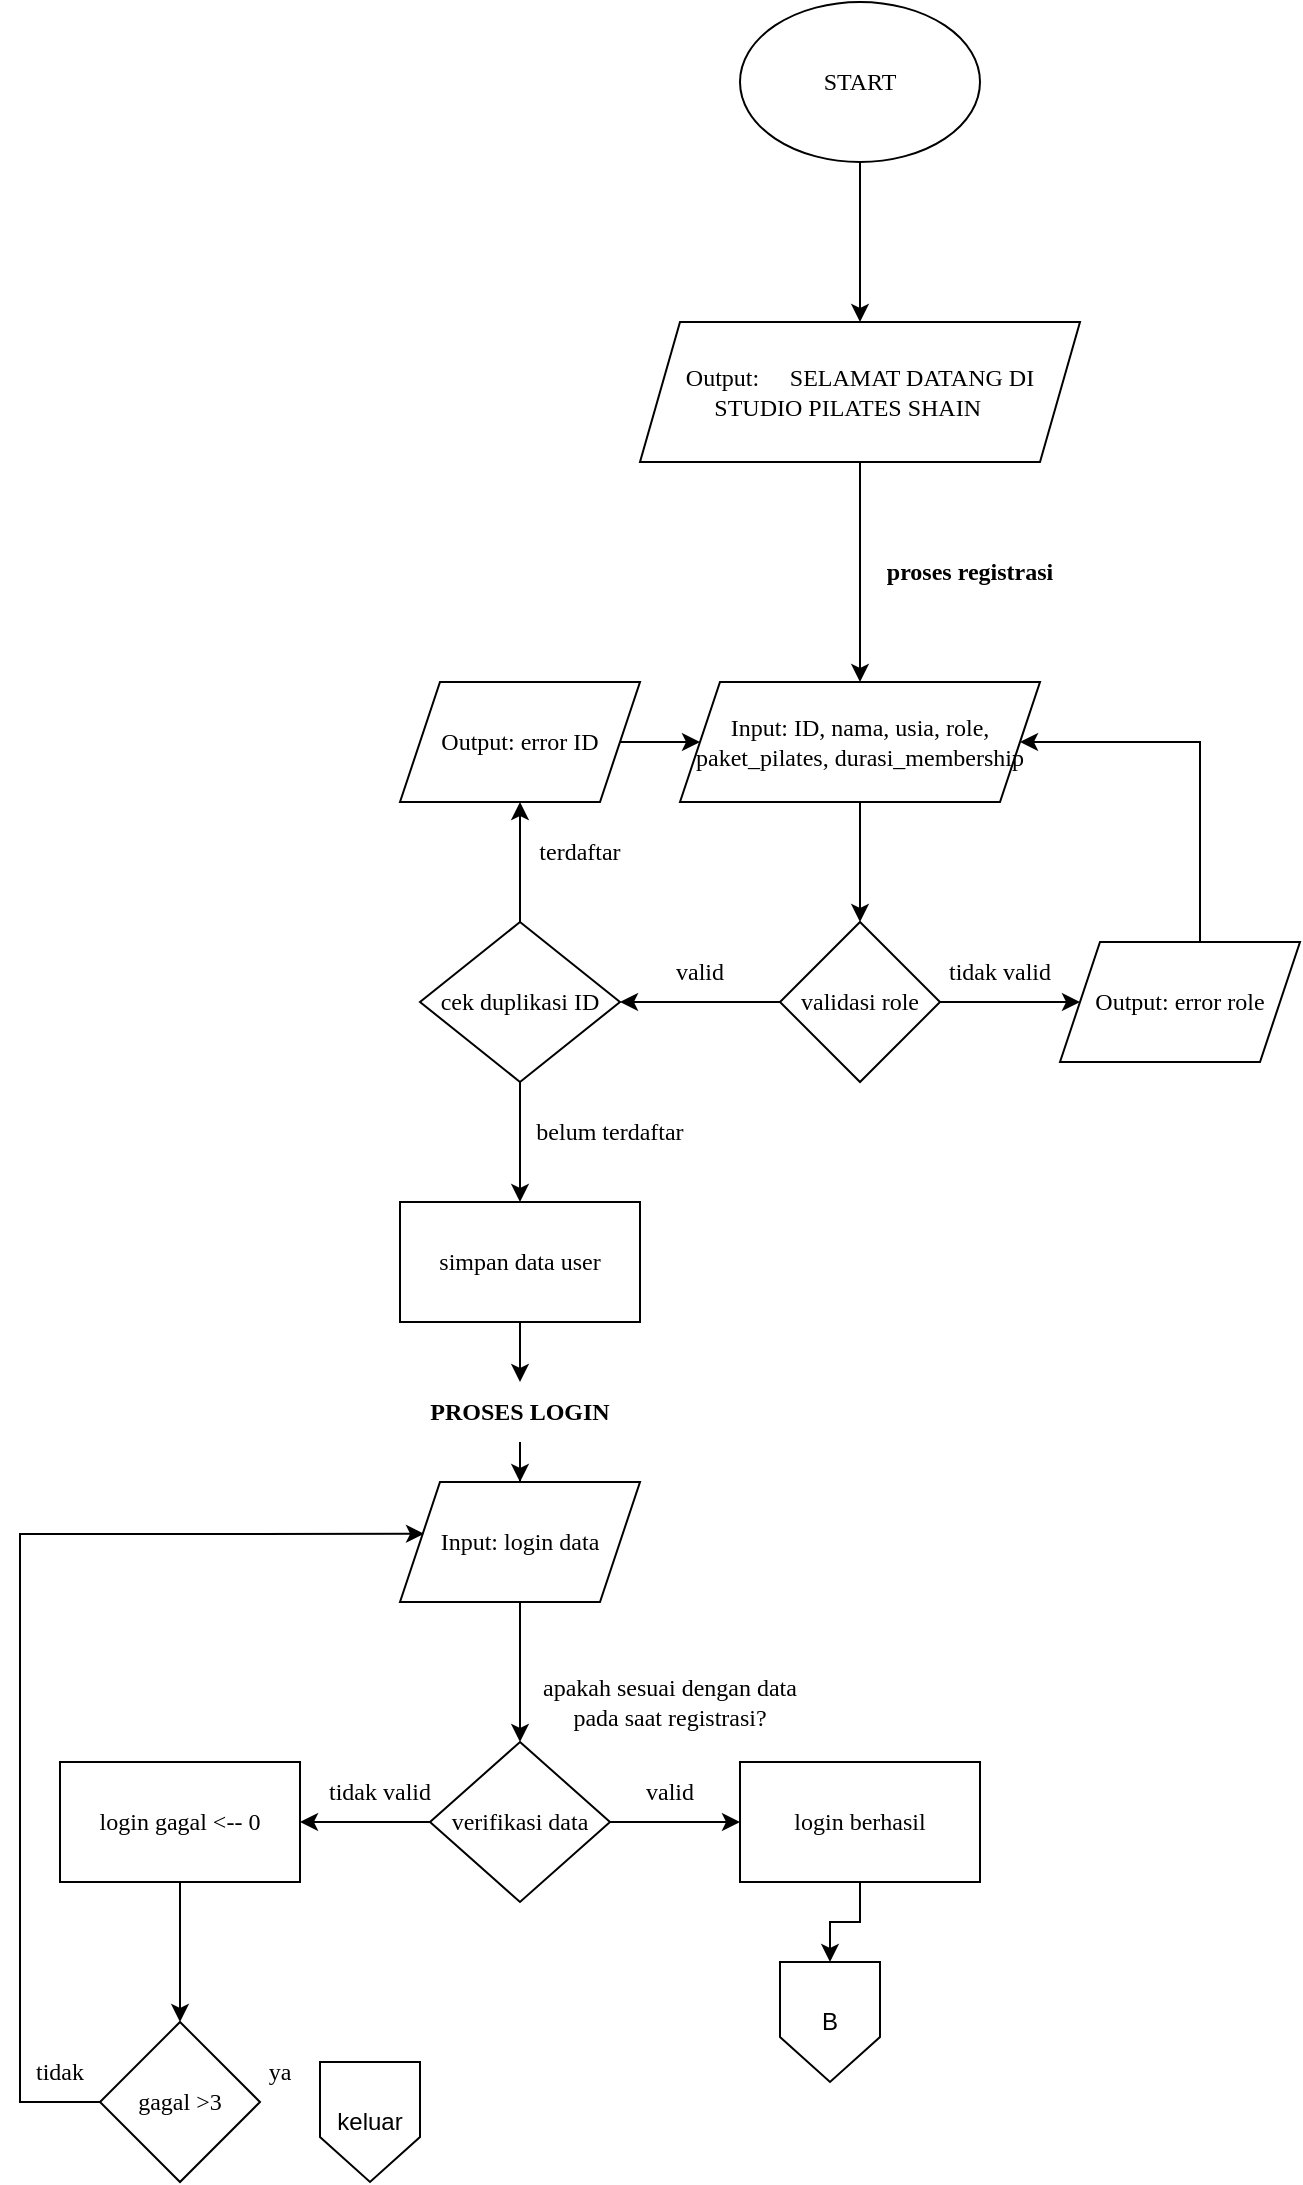 <mxfile version="28.2.7" pages="2">
  <diagram name="Page-1" id="UOSIjp7K4uP9DSoA0qhd">
    <mxGraphModel dx="2453" dy="863" grid="1" gridSize="10" guides="1" tooltips="1" connect="1" arrows="1" fold="1" page="1" pageScale="1" pageWidth="850" pageHeight="1100" background="light-dark(#FFFFFF,#331A00)" math="0" shadow="0">
      <root>
        <mxCell id="0" />
        <mxCell id="1" parent="0" />
        <mxCell id="_UVi4QB_z25jc4BdXbdF-3" value="" style="edgeStyle=orthogonalEdgeStyle;rounded=0;orthogonalLoop=1;jettySize=auto;html=1;fontFamily=Times New Roman;" parent="1" source="_UVi4QB_z25jc4BdXbdF-1" target="_UVi4QB_z25jc4BdXbdF-2" edge="1">
          <mxGeometry relative="1" as="geometry" />
        </mxCell>
        <mxCell id="_UVi4QB_z25jc4BdXbdF-1" value="START" style="ellipse;whiteSpace=wrap;html=1;fontFamily=Times New Roman;" parent="1" vertex="1">
          <mxGeometry x="360" y="30" width="120" height="80" as="geometry" />
        </mxCell>
        <mxCell id="_UVi4QB_z25jc4BdXbdF-5" value="" style="edgeStyle=orthogonalEdgeStyle;rounded=0;orthogonalLoop=1;jettySize=auto;html=1;entryX=0.5;entryY=0;entryDx=0;entryDy=0;fontFamily=Times New Roman;" parent="1" source="_UVi4QB_z25jc4BdXbdF-2" target="_UVi4QB_z25jc4BdXbdF-6" edge="1">
          <mxGeometry relative="1" as="geometry">
            <mxPoint x="420" y="290" as="targetPoint" />
          </mxGeometry>
        </mxCell>
        <mxCell id="_UVi4QB_z25jc4BdXbdF-2" value="Output:&amp;nbsp;🎀 SELAMAT DATANG DI STUDIO PILATES SHAIN 🎀" style="shape=parallelogram;perimeter=parallelogramPerimeter;whiteSpace=wrap;html=1;fixedSize=1;fontFamily=Times New Roman;" parent="1" vertex="1">
          <mxGeometry x="310" y="190" width="220" height="70" as="geometry" />
        </mxCell>
        <mxCell id="_UVi4QB_z25jc4BdXbdF-9" value="" style="edgeStyle=orthogonalEdgeStyle;rounded=0;orthogonalLoop=1;jettySize=auto;html=1;fontFamily=Times New Roman;" parent="1" source="_UVi4QB_z25jc4BdXbdF-6" target="_UVi4QB_z25jc4BdXbdF-8" edge="1">
          <mxGeometry relative="1" as="geometry" />
        </mxCell>
        <mxCell id="_UVi4QB_z25jc4BdXbdF-6" value="Input: ID, nama, usia, role, paket_pilates, durasi_membership" style="shape=parallelogram;perimeter=parallelogramPerimeter;whiteSpace=wrap;html=1;fixedSize=1;fontFamily=Times New Roman;" parent="1" vertex="1">
          <mxGeometry x="330" y="370" width="180" height="60" as="geometry" />
        </mxCell>
        <mxCell id="_UVi4QB_z25jc4BdXbdF-11" value="" style="edgeStyle=orthogonalEdgeStyle;rounded=0;orthogonalLoop=1;jettySize=auto;html=1;fontFamily=Times New Roman;" parent="1" source="_UVi4QB_z25jc4BdXbdF-8" target="_UVi4QB_z25jc4BdXbdF-10" edge="1">
          <mxGeometry relative="1" as="geometry" />
        </mxCell>
        <mxCell id="_UVi4QB_z25jc4BdXbdF-13" value="" style="edgeStyle=orthogonalEdgeStyle;rounded=0;orthogonalLoop=1;jettySize=auto;html=1;fontFamily=Times New Roman;" parent="1" source="_UVi4QB_z25jc4BdXbdF-8" edge="1">
          <mxGeometry relative="1" as="geometry">
            <mxPoint x="530" y="530" as="targetPoint" />
          </mxGeometry>
        </mxCell>
        <mxCell id="_UVi4QB_z25jc4BdXbdF-8" value="validasi role" style="rhombus;whiteSpace=wrap;html=1;fontFamily=Times New Roman;" parent="1" vertex="1">
          <mxGeometry x="380" y="490" width="80" height="80" as="geometry" />
        </mxCell>
        <mxCell id="_UVi4QB_z25jc4BdXbdF-19" value="" style="edgeStyle=orthogonalEdgeStyle;rounded=0;orthogonalLoop=1;jettySize=auto;html=1;fontFamily=Times New Roman;" parent="1" source="_UVi4QB_z25jc4BdXbdF-10" target="_UVi4QB_z25jc4BdXbdF-18" edge="1">
          <mxGeometry relative="1" as="geometry" />
        </mxCell>
        <mxCell id="_UVi4QB_z25jc4BdXbdF-31" value="" style="edgeStyle=orthogonalEdgeStyle;rounded=0;orthogonalLoop=1;jettySize=auto;html=1;fontFamily=Times New Roman;" parent="1" source="_UVi4QB_z25jc4BdXbdF-10" target="_UVi4QB_z25jc4BdXbdF-25" edge="1">
          <mxGeometry relative="1" as="geometry" />
        </mxCell>
        <mxCell id="_UVi4QB_z25jc4BdXbdF-10" value="cek duplikasi ID" style="rhombus;whiteSpace=wrap;html=1;fontFamily=Times New Roman;" parent="1" vertex="1">
          <mxGeometry x="200" y="490" width="100" height="80" as="geometry" />
        </mxCell>
        <mxCell id="_UVi4QB_z25jc4BdXbdF-14" value="tidak valid" style="text;html=1;whiteSpace=wrap;strokeColor=none;fillColor=none;align=center;verticalAlign=middle;rounded=0;fontFamily=Times New Roman;" parent="1" vertex="1">
          <mxGeometry x="460" y="500" width="60" height="30" as="geometry" />
        </mxCell>
        <mxCell id="_UVi4QB_z25jc4BdXbdF-15" value="Output: error role" style="shape=parallelogram;perimeter=parallelogramPerimeter;whiteSpace=wrap;html=1;fixedSize=1;fontFamily=Times New Roman;" parent="1" vertex="1">
          <mxGeometry x="520" y="500" width="120" height="60" as="geometry" />
        </mxCell>
        <mxCell id="_UVi4QB_z25jc4BdXbdF-17" value="valid" style="text;html=1;whiteSpace=wrap;strokeColor=none;fillColor=none;align=center;verticalAlign=middle;rounded=0;fontFamily=Times New Roman;" parent="1" vertex="1">
          <mxGeometry x="310" y="500" width="60" height="30" as="geometry" />
        </mxCell>
        <mxCell id="_UVi4QB_z25jc4BdXbdF-26" value="" style="edgeStyle=orthogonalEdgeStyle;rounded=0;orthogonalLoop=1;jettySize=auto;html=1;fontFamily=Times New Roman;" parent="1" source="_UVi4QB_z25jc4BdXbdF-18" target="_UVi4QB_z25jc4BdXbdF-6" edge="1">
          <mxGeometry relative="1" as="geometry" />
        </mxCell>
        <mxCell id="_UVi4QB_z25jc4BdXbdF-18" value="Output: error ID" style="shape=parallelogram;perimeter=parallelogramPerimeter;whiteSpace=wrap;html=1;fixedSize=1;fontFamily=Times New Roman;" parent="1" vertex="1">
          <mxGeometry x="190" y="370" width="120" height="60" as="geometry" />
        </mxCell>
        <mxCell id="_UVi4QB_z25jc4BdXbdF-20" value="terdaftar" style="text;html=1;whiteSpace=wrap;strokeColor=none;fillColor=none;align=center;verticalAlign=middle;rounded=0;fontFamily=Times New Roman;" parent="1" vertex="1">
          <mxGeometry x="250" y="440" width="60" height="30" as="geometry" />
        </mxCell>
        <mxCell id="_UVi4QB_z25jc4BdXbdF-23" value="belum terdaftar" style="text;html=1;whiteSpace=wrap;strokeColor=none;fillColor=none;align=center;verticalAlign=middle;rounded=0;fontFamily=Times New Roman;" parent="1" vertex="1">
          <mxGeometry x="250" y="580" width="90" height="30" as="geometry" />
        </mxCell>
        <mxCell id="_UVi4QB_z25jc4BdXbdF-33" value="" style="edgeStyle=orthogonalEdgeStyle;rounded=0;orthogonalLoop=1;jettySize=auto;html=1;fontFamily=Times New Roman;" parent="1" source="_UVi4QB_z25jc4BdXbdF-34" target="_UVi4QB_z25jc4BdXbdF-32" edge="1">
          <mxGeometry relative="1" as="geometry" />
        </mxCell>
        <mxCell id="_UVi4QB_z25jc4BdXbdF-25" value="simpan data user" style="rounded=0;whiteSpace=wrap;html=1;fontFamily=Times New Roman;" parent="1" vertex="1">
          <mxGeometry x="190" y="630" width="120" height="60" as="geometry" />
        </mxCell>
        <mxCell id="_UVi4QB_z25jc4BdXbdF-27" value="" style="endArrow=classic;html=1;rounded=0;entryX=1;entryY=0.5;entryDx=0;entryDy=0;fontFamily=Times New Roman;" parent="1" target="_UVi4QB_z25jc4BdXbdF-6" edge="1">
          <mxGeometry width="50" height="50" relative="1" as="geometry">
            <mxPoint x="590" y="500" as="sourcePoint" />
            <mxPoint x="510" y="400" as="targetPoint" />
            <Array as="points">
              <mxPoint x="590" y="400" />
            </Array>
          </mxGeometry>
        </mxCell>
        <mxCell id="_UVi4QB_z25jc4BdXbdF-28" value="&lt;b&gt;proses registrasi&lt;/b&gt;" style="text;html=1;whiteSpace=wrap;strokeColor=none;fillColor=none;align=center;verticalAlign=middle;rounded=0;fontFamily=Times New Roman;" parent="1" vertex="1">
          <mxGeometry x="425" y="300" width="100" height="30" as="geometry" />
        </mxCell>
        <mxCell id="_UVi4QB_z25jc4BdXbdF-37" value="" style="edgeStyle=orthogonalEdgeStyle;rounded=0;orthogonalLoop=1;jettySize=auto;html=1;fontFamily=Times New Roman;" parent="1" source="_UVi4QB_z25jc4BdXbdF-32" target="_UVi4QB_z25jc4BdXbdF-36" edge="1">
          <mxGeometry relative="1" as="geometry" />
        </mxCell>
        <mxCell id="_UVi4QB_z25jc4BdXbdF-32" value="Input: login data" style="shape=parallelogram;perimeter=parallelogramPerimeter;whiteSpace=wrap;html=1;fixedSize=1;rounded=0;fontFamily=Times New Roman;" parent="1" vertex="1">
          <mxGeometry x="190" y="770" width="120" height="60" as="geometry" />
        </mxCell>
        <mxCell id="_UVi4QB_z25jc4BdXbdF-35" value="" style="edgeStyle=orthogonalEdgeStyle;rounded=0;orthogonalLoop=1;jettySize=auto;html=1;fontFamily=Times New Roman;" parent="1" source="_UVi4QB_z25jc4BdXbdF-25" target="_UVi4QB_z25jc4BdXbdF-34" edge="1">
          <mxGeometry relative="1" as="geometry">
            <mxPoint x="250" y="690" as="sourcePoint" />
            <mxPoint x="250" y="770" as="targetPoint" />
          </mxGeometry>
        </mxCell>
        <mxCell id="_UVi4QB_z25jc4BdXbdF-34" value="&lt;b&gt;PROSES LOGIN&lt;/b&gt;" style="text;html=1;whiteSpace=wrap;strokeColor=none;fillColor=none;align=center;verticalAlign=middle;rounded=0;fontFamily=Times New Roman;" parent="1" vertex="1">
          <mxGeometry x="200" y="720" width="100" height="30" as="geometry" />
        </mxCell>
        <mxCell id="_UVi4QB_z25jc4BdXbdF-40" value="" style="edgeStyle=orthogonalEdgeStyle;rounded=0;orthogonalLoop=1;jettySize=auto;html=1;fontFamily=Times New Roman;" parent="1" source="_UVi4QB_z25jc4BdXbdF-36" target="_UVi4QB_z25jc4BdXbdF-39" edge="1">
          <mxGeometry relative="1" as="geometry" />
        </mxCell>
        <mxCell id="_UVi4QB_z25jc4BdXbdF-43" value="" style="edgeStyle=orthogonalEdgeStyle;rounded=0;orthogonalLoop=1;jettySize=auto;html=1;fontFamily=Times New Roman;" parent="1" source="_UVi4QB_z25jc4BdXbdF-36" target="_UVi4QB_z25jc4BdXbdF-42" edge="1">
          <mxGeometry relative="1" as="geometry" />
        </mxCell>
        <mxCell id="_UVi4QB_z25jc4BdXbdF-36" value="verifikasi data" style="rhombus;whiteSpace=wrap;html=1;rounded=0;fontFamily=Times New Roman;" parent="1" vertex="1">
          <mxGeometry x="205" y="900" width="90" height="80" as="geometry" />
        </mxCell>
        <mxCell id="_UVi4QB_z25jc4BdXbdF-38" value="apakah sesuai dengan data pada saat registrasi?" style="text;html=1;whiteSpace=wrap;strokeColor=none;fillColor=none;align=center;verticalAlign=middle;rounded=0;fontFamily=Times New Roman;" parent="1" vertex="1">
          <mxGeometry x="250" y="880" width="150" as="geometry" />
        </mxCell>
        <mxCell id="_UVi4QB_z25jc4BdXbdF-46" value="" style="edgeStyle=orthogonalEdgeStyle;rounded=0;orthogonalLoop=1;jettySize=auto;html=1;fontFamily=Times New Roman;" parent="1" source="_UVi4QB_z25jc4BdXbdF-39" target="_UVi4QB_z25jc4BdXbdF-45" edge="1">
          <mxGeometry relative="1" as="geometry" />
        </mxCell>
        <mxCell id="_UVi4QB_z25jc4BdXbdF-39" value="&lt;span style=&quot;font-weight: normal;&quot;&gt;login gagal &amp;lt;-- 0&lt;/span&gt;" style="whiteSpace=wrap;html=1;rounded=0;fontStyle=1;fontFamily=Times New Roman;" parent="1" vertex="1">
          <mxGeometry x="20" y="910" width="120" height="60" as="geometry" />
        </mxCell>
        <mxCell id="_UVi4QB_z25jc4BdXbdF-41" value="tidak valid" style="text;html=1;whiteSpace=wrap;strokeColor=none;fillColor=none;align=center;verticalAlign=middle;rounded=0;fontFamily=Times New Roman;" parent="1" vertex="1">
          <mxGeometry x="150" y="910" width="60" height="30" as="geometry" />
        </mxCell>
        <mxCell id="yNU53W-_qFrfd9jEF_dn-2" value="" style="edgeStyle=orthogonalEdgeStyle;rounded=0;orthogonalLoop=1;jettySize=auto;html=1;" edge="1" parent="1" source="_UVi4QB_z25jc4BdXbdF-42" target="yNU53W-_qFrfd9jEF_dn-1">
          <mxGeometry relative="1" as="geometry" />
        </mxCell>
        <mxCell id="_UVi4QB_z25jc4BdXbdF-42" value="login berhasil" style="whiteSpace=wrap;html=1;rounded=0;fontFamily=Times New Roman;" parent="1" vertex="1">
          <mxGeometry x="360" y="910" width="120" height="60" as="geometry" />
        </mxCell>
        <mxCell id="_UVi4QB_z25jc4BdXbdF-44" value="valid" style="text;html=1;whiteSpace=wrap;strokeColor=none;fillColor=none;align=center;verticalAlign=middle;rounded=0;fontFamily=Times New Roman;" parent="1" vertex="1">
          <mxGeometry x="295" y="910" width="60" height="30" as="geometry" />
        </mxCell>
        <mxCell id="_UVi4QB_z25jc4BdXbdF-45" value="&lt;span style=&quot;font-weight: normal;&quot;&gt;gagal &amp;gt;3&lt;/span&gt;" style="rhombus;whiteSpace=wrap;html=1;rounded=0;fontStyle=1;fontFamily=Times New Roman;" parent="1" vertex="1">
          <mxGeometry x="40" y="1040" width="80" height="80" as="geometry" />
        </mxCell>
        <mxCell id="_UVi4QB_z25jc4BdXbdF-47" value="" style="endArrow=classic;html=1;rounded=0;entryX=0.1;entryY=0.432;entryDx=0;entryDy=0;entryPerimeter=0;fontFamily=Times New Roman;" parent="1" target="_UVi4QB_z25jc4BdXbdF-32" edge="1">
          <mxGeometry width="50" height="50" relative="1" as="geometry">
            <mxPoint x="40" y="1080" as="sourcePoint" />
            <mxPoint y="780" as="targetPoint" />
            <Array as="points">
              <mxPoint y="1080" />
              <mxPoint y="796" />
            </Array>
          </mxGeometry>
        </mxCell>
        <mxCell id="_UVi4QB_z25jc4BdXbdF-48" value="tidak" style="text;html=1;whiteSpace=wrap;strokeColor=none;fillColor=none;align=center;verticalAlign=middle;rounded=0;fontFamily=Times New Roman;" parent="1" vertex="1">
          <mxGeometry x="-10" y="1050" width="60" height="30" as="geometry" />
        </mxCell>
        <mxCell id="_UVi4QB_z25jc4BdXbdF-51" value="ya" style="text;html=1;whiteSpace=wrap;strokeColor=none;fillColor=none;align=center;verticalAlign=middle;rounded=0;fontFamily=Times New Roman;" parent="1" vertex="1">
          <mxGeometry x="100" y="1050" width="60" height="30" as="geometry" />
        </mxCell>
        <mxCell id="7OMZQ1kcnW1KSef6ZM5m-1" value="keluar" style="shape=offPageConnector;whiteSpace=wrap;html=1;" vertex="1" parent="1">
          <mxGeometry x="150" y="1060" width="50" height="60" as="geometry" />
        </mxCell>
        <mxCell id="yNU53W-_qFrfd9jEF_dn-1" value="B" style="shape=offPageConnector;whiteSpace=wrap;html=1;" vertex="1" parent="1">
          <mxGeometry x="380" y="1010" width="50" height="60" as="geometry" />
        </mxCell>
      </root>
    </mxGraphModel>
  </diagram>
  <diagram id="3-0cWu0rQvTDIbQ-N3d6" name="Page-2">
    <mxGraphModel dx="2239" dy="748" grid="1" gridSize="10" guides="1" tooltips="1" connect="1" arrows="1" fold="1" page="1" pageScale="1" pageWidth="850" pageHeight="1100" math="0" shadow="0">
      <root>
        <mxCell id="0" />
        <mxCell id="1" parent="0" />
        <mxCell id="qPhjJoCZ6RBSji9uzUYa-46" value="" style="edgeStyle=orthogonalEdgeStyle;rounded=0;orthogonalLoop=1;jettySize=auto;html=1;" edge="1" parent="1" source="NKUsI6eUI9_uSNX62Wu7-1" target="qPhjJoCZ6RBSji9uzUYa-4">
          <mxGeometry relative="1" as="geometry" />
        </mxCell>
        <mxCell id="NKUsI6eUI9_uSNX62Wu7-1" value="B" style="shape=offPageConnector;whiteSpace=wrap;html=1;" vertex="1" parent="1">
          <mxGeometry x="415" y="20" width="50" height="60" as="geometry" />
        </mxCell>
        <mxCell id="qPhjJoCZ6RBSji9uzUYa-1" value="" style="edgeStyle=orthogonalEdgeStyle;rounded=0;orthogonalLoop=1;jettySize=auto;html=1;fontFamily=Times New Roman;" edge="1" parent="1">
          <mxGeometry relative="1" as="geometry">
            <mxPoint x="140" y="80" as="sourcePoint" />
            <mxPoint x="170" y="80" as="targetPoint" />
          </mxGeometry>
        </mxCell>
        <mxCell id="qPhjJoCZ6RBSji9uzUYa-2" value="" style="edgeStyle=orthogonalEdgeStyle;rounded=0;orthogonalLoop=1;jettySize=auto;html=1;fontFamily=Times New Roman;" edge="1" parent="1" source="qPhjJoCZ6RBSji9uzUYa-4" target="qPhjJoCZ6RBSji9uzUYa-5">
          <mxGeometry relative="1" as="geometry" />
        </mxCell>
        <mxCell id="qPhjJoCZ6RBSji9uzUYa-3" value="" style="edgeStyle=orthogonalEdgeStyle;rounded=0;orthogonalLoop=1;jettySize=auto;html=1;fontFamily=Times New Roman;" edge="1" parent="1" source="qPhjJoCZ6RBSji9uzUYa-4" target="qPhjJoCZ6RBSji9uzUYa-10">
          <mxGeometry relative="1" as="geometry" />
        </mxCell>
        <mxCell id="qPhjJoCZ6RBSji9uzUYa-4" value="role suer" style="rhombus;whiteSpace=wrap;html=1;rounded=0;fontFamily=Times New Roman;" vertex="1" parent="1">
          <mxGeometry x="400" y="140" width="80" height="80" as="geometry" />
        </mxCell>
        <mxCell id="qPhjJoCZ6RBSji9uzUYa-5" value="Output:&amp;nbsp;🎀 SELAMAT DATANG MEMBER PILATES SHAIN 🎀" style="shape=parallelogram;perimeter=parallelogramPerimeter;whiteSpace=wrap;html=1;fixedSize=1;rounded=0;fontFamily=Times New Roman;" vertex="1" parent="1">
          <mxGeometry x="540" y="150" width="210" height="60" as="geometry" />
        </mxCell>
        <mxCell id="qPhjJoCZ6RBSji9uzUYa-6" value="&lt;b&gt;member&lt;/b&gt;" style="text;html=1;whiteSpace=wrap;strokeColor=none;fillColor=none;align=center;verticalAlign=middle;rounded=0;fontFamily=Times New Roman;" vertex="1" parent="1">
          <mxGeometry x="485" y="150" width="60" height="30" as="geometry" />
        </mxCell>
        <mxCell id="qPhjJoCZ6RBSji9uzUYa-7" value="END" style="ellipse;whiteSpace=wrap;html=1;fontFamily=Times New Roman;" vertex="1" parent="1">
          <mxGeometry x="390" y="700" width="120" height="80" as="geometry" />
        </mxCell>
        <mxCell id="qPhjJoCZ6RBSji9uzUYa-8" value="" style="endArrow=classic;html=1;rounded=0;entryX=1;entryY=0.5;entryDx=0;entryDy=0;fontFamily=Times New Roman;" edge="1" parent="1" target="qPhjJoCZ6RBSji9uzUYa-7">
          <mxGeometry width="50" height="50" relative="1" as="geometry">
            <mxPoint x="640" y="200" as="sourcePoint" />
            <mxPoint x="640" y="450" as="targetPoint" />
            <Array as="points">
              <mxPoint x="640" y="430" />
              <mxPoint x="640" y="740" />
            </Array>
          </mxGeometry>
        </mxCell>
        <mxCell id="qPhjJoCZ6RBSji9uzUYa-9" value="" style="edgeStyle=orthogonalEdgeStyle;rounded=0;orthogonalLoop=1;jettySize=auto;html=1;fontFamily=Times New Roman;" edge="1" parent="1" source="qPhjJoCZ6RBSji9uzUYa-10" target="qPhjJoCZ6RBSji9uzUYa-13">
          <mxGeometry relative="1" as="geometry" />
        </mxCell>
        <mxCell id="qPhjJoCZ6RBSji9uzUYa-10" value="Output: menu admin" style="shape=parallelogram;perimeter=parallelogramPerimeter;whiteSpace=wrap;html=1;fixedSize=1;rounded=0;fontFamily=Times New Roman;" vertex="1" parent="1">
          <mxGeometry x="200" y="150" width="140" height="60" as="geometry" />
        </mxCell>
        <mxCell id="qPhjJoCZ6RBSji9uzUYa-11" value="&lt;b&gt;admin&lt;/b&gt;" style="text;html=1;whiteSpace=wrap;strokeColor=none;fillColor=none;align=center;verticalAlign=middle;rounded=0;fontFamily=Times New Roman;" vertex="1" parent="1">
          <mxGeometry x="340" y="150" width="60" height="30" as="geometry" />
        </mxCell>
        <mxCell id="qPhjJoCZ6RBSji9uzUYa-12" value="" style="edgeStyle=orthogonalEdgeStyle;rounded=0;orthogonalLoop=1;jettySize=auto;html=1;fontFamily=Times New Roman;" edge="1" parent="1" source="qPhjJoCZ6RBSji9uzUYa-13" target="qPhjJoCZ6RBSji9uzUYa-15">
          <mxGeometry relative="1" as="geometry" />
        </mxCell>
        <mxCell id="qPhjJoCZ6RBSji9uzUYa-13" value="Input: pilihan menu" style="shape=parallelogram;perimeter=parallelogramPerimeter;whiteSpace=wrap;html=1;fixedSize=1;rounded=0;fontFamily=Times New Roman;" vertex="1" parent="1">
          <mxGeometry x="10" y="150" width="130" height="60" as="geometry" />
        </mxCell>
        <mxCell id="qPhjJoCZ6RBSji9uzUYa-14" value="" style="edgeStyle=orthogonalEdgeStyle;rounded=0;orthogonalLoop=1;jettySize=auto;html=1;fontFamily=Times New Roman;" edge="1" parent="1" source="qPhjJoCZ6RBSji9uzUYa-15" target="qPhjJoCZ6RBSji9uzUYa-16">
          <mxGeometry relative="1" as="geometry" />
        </mxCell>
        <mxCell id="qPhjJoCZ6RBSji9uzUYa-15" value="Output: 1. tambah data" style="shape=parallelogram;perimeter=parallelogramPerimeter;whiteSpace=wrap;html=1;fixedSize=1;rounded=0;fontFamily=Times New Roman;" vertex="1" parent="1">
          <mxGeometry x="-218.75" y="150" width="155" height="60" as="geometry" />
        </mxCell>
        <mxCell id="qPhjJoCZ6RBSji9uzUYa-16" value="Input: data member baru" style="shape=parallelogram;perimeter=parallelogramPerimeter;whiteSpace=wrap;html=1;fixedSize=1;rounded=0;fontFamily=Times New Roman;" vertex="1" parent="1">
          <mxGeometry x="-220" y="280" width="157.5" height="60" as="geometry" />
        </mxCell>
        <mxCell id="qPhjJoCZ6RBSji9uzUYa-17" value="" style="endArrow=classic;html=1;rounded=0;exitX=0;exitY=0.5;exitDx=0;exitDy=0;entryX=0.571;entryY=-0.01;entryDx=0;entryDy=0;entryPerimeter=0;fontFamily=Times New Roman;" edge="1" parent="1" source="qPhjJoCZ6RBSji9uzUYa-16" target="qPhjJoCZ6RBSji9uzUYa-10">
          <mxGeometry width="50" height="50" relative="1" as="geometry">
            <mxPoint x="-220" y="310" as="sourcePoint" />
            <mxPoint x="280" y="130" as="targetPoint" />
            <Array as="points">
              <mxPoint x="-260" y="310" />
              <mxPoint x="-260" y="130" />
              <mxPoint x="280" y="130" />
            </Array>
          </mxGeometry>
        </mxCell>
        <mxCell id="qPhjJoCZ6RBSji9uzUYa-18" value="" style="endArrow=classic;html=1;rounded=0;exitX=0.129;exitY=1.002;exitDx=0;exitDy=0;exitPerimeter=0;fontFamily=Times New Roman;" edge="1" parent="1" source="qPhjJoCZ6RBSji9uzUYa-13">
          <mxGeometry width="50" height="50" relative="1" as="geometry">
            <mxPoint x="150" y="300" as="sourcePoint" />
            <mxPoint x="27" y="280" as="targetPoint" />
          </mxGeometry>
        </mxCell>
        <mxCell id="qPhjJoCZ6RBSji9uzUYa-19" value="" style="edgeStyle=orthogonalEdgeStyle;rounded=0;orthogonalLoop=1;jettySize=auto;html=1;fontFamily=Times New Roman;" edge="1" parent="1" source="qPhjJoCZ6RBSji9uzUYa-20" target="qPhjJoCZ6RBSji9uzUYa-23">
          <mxGeometry relative="1" as="geometry">
            <Array as="points">
              <mxPoint x="30" y="380" />
              <mxPoint x="30" y="380" />
            </Array>
          </mxGeometry>
        </mxCell>
        <mxCell id="qPhjJoCZ6RBSji9uzUYa-20" value="Output: 2. tampilkan data" style="shape=parallelogram;perimeter=parallelogramPerimeter;whiteSpace=wrap;html=1;fixedSize=1;rounded=0;fontFamily=Times New Roman;" vertex="1" parent="1">
          <mxGeometry x="-50" y="280" width="160" height="60" as="geometry" />
        </mxCell>
        <mxCell id="qPhjJoCZ6RBSji9uzUYa-21" value="" style="edgeStyle=orthogonalEdgeStyle;rounded=0;orthogonalLoop=1;jettySize=auto;html=1;fontFamily=Times New Roman;" edge="1" parent="1" source="qPhjJoCZ6RBSji9uzUYa-23" target="qPhjJoCZ6RBSji9uzUYa-24">
          <mxGeometry relative="1" as="geometry" />
        </mxCell>
        <mxCell id="qPhjJoCZ6RBSji9uzUYa-22" value="" style="edgeStyle=orthogonalEdgeStyle;rounded=0;orthogonalLoop=1;jettySize=auto;html=1;fontFamily=Times New Roman;" edge="1" parent="1" source="qPhjJoCZ6RBSji9uzUYa-23" target="qPhjJoCZ6RBSji9uzUYa-25">
          <mxGeometry relative="1" as="geometry" />
        </mxCell>
        <mxCell id="qPhjJoCZ6RBSji9uzUYa-23" value="terdapat data" style="rhombus;whiteSpace=wrap;html=1;rounded=0;fontFamily=Times New Roman;" vertex="1" parent="1">
          <mxGeometry x="-15" y="410" width="90" height="80" as="geometry" />
        </mxCell>
        <mxCell id="qPhjJoCZ6RBSji9uzUYa-24" value="Ouput: semua data" style="shape=parallelogram;perimeter=parallelogramPerimeter;whiteSpace=wrap;html=1;fixedSize=1;rounded=0;fontFamily=Times New Roman;" vertex="1" parent="1">
          <mxGeometry x="-230" y="420" width="150" height="60" as="geometry" />
        </mxCell>
        <mxCell id="qPhjJoCZ6RBSji9uzUYa-25" value="Output: pesan kosong" style="shape=parallelogram;perimeter=parallelogramPerimeter;whiteSpace=wrap;html=1;fixedSize=1;rounded=0;fontFamily=Times New Roman;" vertex="1" parent="1">
          <mxGeometry x="-45" y="530" width="150" height="60" as="geometry" />
        </mxCell>
        <mxCell id="qPhjJoCZ6RBSji9uzUYa-26" value="YA" style="text;html=1;whiteSpace=wrap;strokeColor=none;fillColor=none;align=center;verticalAlign=middle;rounded=0;fontFamily=Times New Roman;" vertex="1" parent="1">
          <mxGeometry x="-80" y="420" width="60" height="30" as="geometry" />
        </mxCell>
        <mxCell id="qPhjJoCZ6RBSji9uzUYa-27" value="TIDAK" style="text;html=1;whiteSpace=wrap;strokeColor=none;fillColor=none;align=center;verticalAlign=middle;rounded=0;fontFamily=Times New Roman;" vertex="1" parent="1">
          <mxGeometry x="-20" y="490" width="60" height="30" as="geometry" />
        </mxCell>
        <mxCell id="qPhjJoCZ6RBSji9uzUYa-28" value="" style="endArrow=classic;html=1;rounded=0;exitX=0;exitY=0.5;exitDx=0;exitDy=0;entryX=0.75;entryY=0;entryDx=0;entryDy=0;fontFamily=Times New Roman;" edge="1" parent="1" source="qPhjJoCZ6RBSji9uzUYa-25" target="qPhjJoCZ6RBSji9uzUYa-10">
          <mxGeometry width="50" height="50" relative="1" as="geometry">
            <mxPoint x="70" y="520" as="sourcePoint" />
            <mxPoint x="300" y="120" as="targetPoint" />
            <Array as="points">
              <mxPoint x="-190" y="560" />
              <mxPoint x="-300" y="560" />
              <mxPoint x="-300" y="120" />
              <mxPoint x="305" y="120" />
            </Array>
          </mxGeometry>
        </mxCell>
        <mxCell id="qPhjJoCZ6RBSji9uzUYa-29" value="" style="edgeStyle=orthogonalEdgeStyle;rounded=0;orthogonalLoop=1;jettySize=auto;html=1;fontFamily=Times New Roman;" edge="1" parent="1" source="qPhjJoCZ6RBSji9uzUYa-30" target="qPhjJoCZ6RBSji9uzUYa-32">
          <mxGeometry relative="1" as="geometry" />
        </mxCell>
        <mxCell id="qPhjJoCZ6RBSji9uzUYa-30" value="Output: 3. ubah data" style="shape=parallelogram;perimeter=parallelogramPerimeter;whiteSpace=wrap;html=1;fixedSize=1;rounded=0;fontFamily=Times New Roman;" vertex="1" parent="1">
          <mxGeometry x="120" y="280" width="160" height="60" as="geometry" />
        </mxCell>
        <mxCell id="qPhjJoCZ6RBSji9uzUYa-31" value="" style="endArrow=classic;html=1;rounded=0;exitX=0.378;exitY=1.016;exitDx=0;exitDy=0;entryX=0.5;entryY=0;entryDx=0;entryDy=0;exitPerimeter=0;fontFamily=Times New Roman;" edge="1" parent="1" source="qPhjJoCZ6RBSji9uzUYa-13" target="qPhjJoCZ6RBSji9uzUYa-30">
          <mxGeometry width="50" height="50" relative="1" as="geometry">
            <mxPoint x="160" y="300" as="sourcePoint" />
            <mxPoint x="260" y="250" as="targetPoint" />
            <Array as="points">
              <mxPoint x="60" y="260" />
              <mxPoint x="200" y="260" />
            </Array>
          </mxGeometry>
        </mxCell>
        <mxCell id="qPhjJoCZ6RBSji9uzUYa-32" value="cari ID, update data" style="whiteSpace=wrap;html=1;rounded=0;fontFamily=Times New Roman;" vertex="1" parent="1">
          <mxGeometry x="130" y="420" width="140" height="60" as="geometry" />
        </mxCell>
        <mxCell id="qPhjJoCZ6RBSji9uzUYa-33" value="" style="endArrow=classic;html=1;rounded=0;entryX=0.701;entryY=0.994;entryDx=0;entryDy=0;entryPerimeter=0;exitX=1.003;exitY=0.673;exitDx=0;exitDy=0;exitPerimeter=0;fontFamily=Times New Roman;" edge="1" parent="1" source="qPhjJoCZ6RBSji9uzUYa-32" target="qPhjJoCZ6RBSji9uzUYa-10">
          <mxGeometry width="50" height="50" relative="1" as="geometry">
            <mxPoint x="300" y="460" as="sourcePoint" />
            <mxPoint x="320" y="270" as="targetPoint" />
            <Array as="points">
              <mxPoint x="300" y="460" />
            </Array>
          </mxGeometry>
        </mxCell>
        <mxCell id="qPhjJoCZ6RBSji9uzUYa-34" value="" style="edgeStyle=orthogonalEdgeStyle;rounded=0;orthogonalLoop=1;jettySize=auto;html=1;fontFamily=Times New Roman;" edge="1" parent="1" source="qPhjJoCZ6RBSji9uzUYa-35" target="qPhjJoCZ6RBSji9uzUYa-36">
          <mxGeometry relative="1" as="geometry" />
        </mxCell>
        <mxCell id="qPhjJoCZ6RBSji9uzUYa-35" value="Output: 4. hapus data" style="shape=parallelogram;perimeter=parallelogramPerimeter;whiteSpace=wrap;html=1;fixedSize=1;rounded=0;fontFamily=Times New Roman;" vertex="1" parent="1">
          <mxGeometry x="330" y="290" width="160" height="60" as="geometry" />
        </mxCell>
        <mxCell id="qPhjJoCZ6RBSji9uzUYa-36" value="cari ID, hapus data" style="whiteSpace=wrap;html=1;rounded=0;fontFamily=Times New Roman;" vertex="1" parent="1">
          <mxGeometry x="350" y="410" width="120" height="60" as="geometry" />
        </mxCell>
        <mxCell id="qPhjJoCZ6RBSji9uzUYa-37" value="" style="endArrow=classic;html=1;rounded=0;exitX=-0.001;exitY=0.834;exitDx=0;exitDy=0;exitPerimeter=0;fontFamily=Times New Roman;" edge="1" parent="1" source="qPhjJoCZ6RBSji9uzUYa-36">
          <mxGeometry width="50" height="50" relative="1" as="geometry">
            <mxPoint x="390" y="350" as="sourcePoint" />
            <mxPoint x="314" y="210" as="targetPoint" />
            <Array as="points">
              <mxPoint x="314" y="460" />
            </Array>
          </mxGeometry>
        </mxCell>
        <mxCell id="qPhjJoCZ6RBSji9uzUYa-38" value="" style="endArrow=classic;html=1;rounded=0;exitX=0.75;exitY=1;exitDx=0;exitDy=0;fontFamily=Times New Roman;" edge="1" parent="1" source="qPhjJoCZ6RBSji9uzUYa-13">
          <mxGeometry width="50" height="50" relative="1" as="geometry">
            <mxPoint x="540" y="370" as="sourcePoint" />
            <mxPoint x="560" y="360" as="targetPoint" />
            <Array as="points">
              <mxPoint x="108" y="230" />
              <mxPoint x="380" y="230" />
              <mxPoint x="560" y="230" />
            </Array>
          </mxGeometry>
        </mxCell>
        <mxCell id="qPhjJoCZ6RBSji9uzUYa-39" value="" style="edgeStyle=orthogonalEdgeStyle;rounded=0;orthogonalLoop=1;jettySize=auto;html=1;fontFamily=Times New Roman;" edge="1" parent="1" source="qPhjJoCZ6RBSji9uzUYa-40" target="qPhjJoCZ6RBSji9uzUYa-41">
          <mxGeometry relative="1" as="geometry" />
        </mxCell>
        <mxCell id="qPhjJoCZ6RBSji9uzUYa-40" value="Output: 5. Keluar" style="shape=parallelogram;perimeter=parallelogramPerimeter;whiteSpace=wrap;html=1;fixedSize=1;rounded=0;fontFamily=Times New Roman;" vertex="1" parent="1">
          <mxGeometry x="480" y="360" width="160" height="60" as="geometry" />
        </mxCell>
        <mxCell id="qPhjJoCZ6RBSji9uzUYa-41" value="keluar dari menu admin" style="whiteSpace=wrap;html=1;rounded=0;fontFamily=Times New Roman;" vertex="1" parent="1">
          <mxGeometry x="490" y="500" width="140" height="60" as="geometry" />
        </mxCell>
        <mxCell id="qPhjJoCZ6RBSji9uzUYa-42" value="" style="endArrow=classic;html=1;rounded=0;exitX=0.5;exitY=1;exitDx=0;exitDy=0;entryX=0.5;entryY=0;entryDx=0;entryDy=0;fontFamily=Times New Roman;" edge="1" parent="1" source="qPhjJoCZ6RBSji9uzUYa-41" target="qPhjJoCZ6RBSji9uzUYa-7">
          <mxGeometry width="50" height="50" relative="1" as="geometry">
            <mxPoint x="510" y="520" as="sourcePoint" />
            <mxPoint x="530" y="720" as="targetPoint" />
            <Array as="points">
              <mxPoint x="560" y="680" />
              <mxPoint x="450" y="680" />
            </Array>
          </mxGeometry>
        </mxCell>
        <mxCell id="qPhjJoCZ6RBSji9uzUYa-43" style="edgeStyle=orthogonalEdgeStyle;rounded=0;orthogonalLoop=1;jettySize=auto;html=1;entryX=0;entryY=0.5;entryDx=0;entryDy=0;" edge="1" parent="1" source="qPhjJoCZ6RBSji9uzUYa-44" target="qPhjJoCZ6RBSji9uzUYa-7">
          <mxGeometry relative="1" as="geometry" />
        </mxCell>
        <mxCell id="qPhjJoCZ6RBSji9uzUYa-44" value="keluar" style="shape=offPageConnector;whiteSpace=wrap;html=1;" vertex="1" parent="1">
          <mxGeometry x="280" y="700" width="50" height="60" as="geometry" />
        </mxCell>
      </root>
    </mxGraphModel>
  </diagram>
</mxfile>
